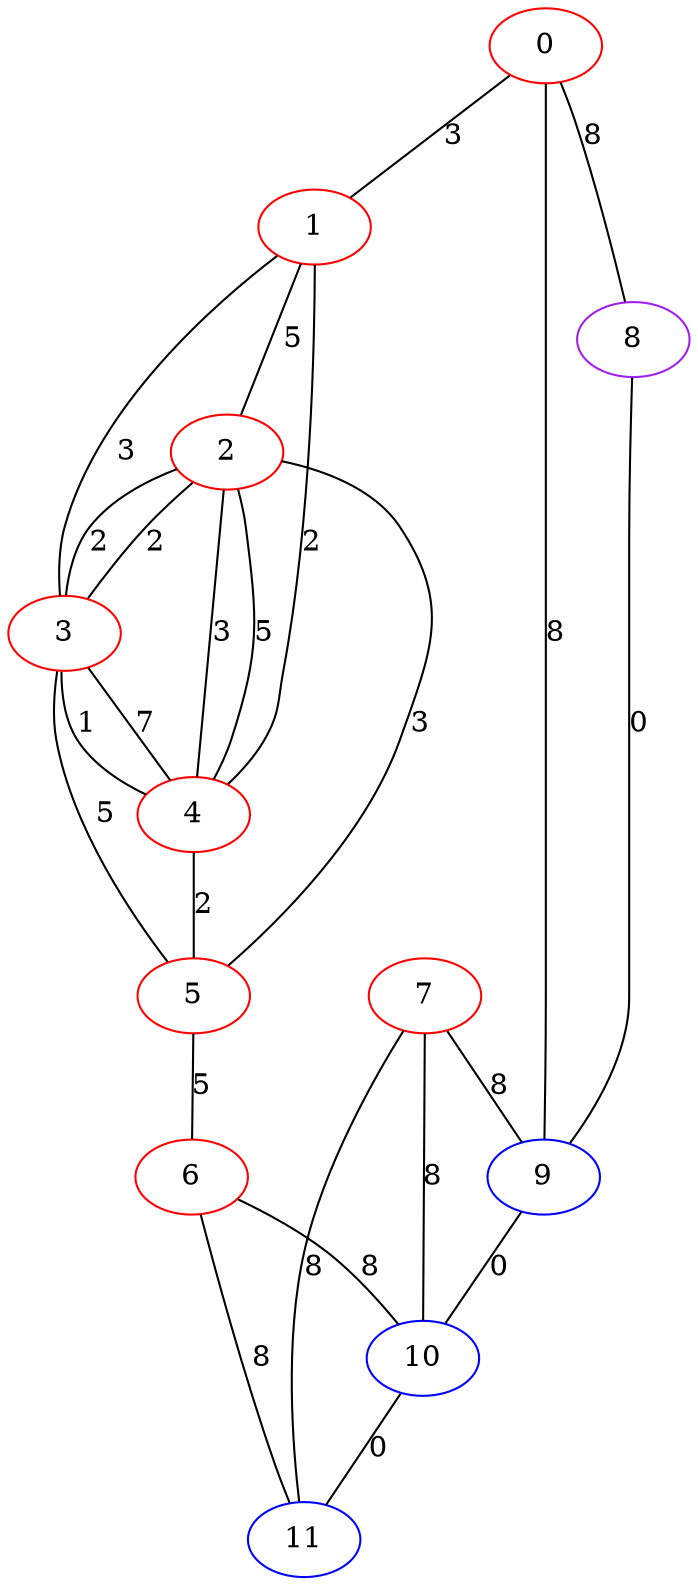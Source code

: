 graph "" {
0 [color=red, weight=1];
1 [color=red, weight=1];
2 [color=red, weight=1];
3 [color=red, weight=1];
4 [color=red, weight=1];
5 [color=red, weight=1];
6 [color=red, weight=1];
7 [color=red, weight=1];
8 [color=purple, weight=4];
9 [color=blue, weight=3];
10 [color=blue, weight=3];
11 [color=blue, weight=3];
0 -- 8  [key=0, label=8];
0 -- 1  [key=0, label=3];
0 -- 9  [key=0, label=8];
1 -- 2  [key=0, label=5];
1 -- 3  [key=0, label=3];
1 -- 4  [key=0, label=2];
2 -- 3  [key=0, label=2];
2 -- 3  [key=1, label=2];
2 -- 4  [key=0, label=3];
2 -- 4  [key=1, label=5];
2 -- 5  [key=0, label=3];
3 -- 4  [key=0, label=1];
3 -- 4  [key=1, label=7];
3 -- 5  [key=0, label=5];
4 -- 5  [key=0, label=2];
5 -- 6  [key=0, label=5];
6 -- 10  [key=0, label=8];
6 -- 11  [key=0, label=8];
7 -- 9  [key=0, label=8];
7 -- 10  [key=0, label=8];
7 -- 11  [key=0, label=8];
8 -- 9  [key=0, label=0];
9 -- 10  [key=0, label=0];
10 -- 11  [key=0, label=0];
}

